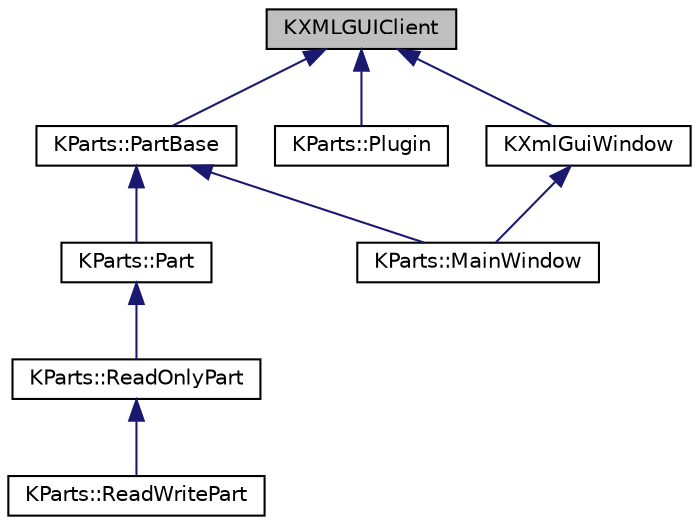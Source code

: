digraph "KXMLGUIClient"
{
  edge [fontname="Helvetica",fontsize="10",labelfontname="Helvetica",labelfontsize="10"];
  node [fontname="Helvetica",fontsize="10",shape=record];
  Node0 [label="KXMLGUIClient",height=0.2,width=0.4,color="black", fillcolor="grey75", style="filled", fontcolor="black"];
  Node0 -> Node1 [dir="back",color="midnightblue",fontsize="10",style="solid",fontname="Helvetica"];
  Node1 [label="KParts::PartBase",height=0.2,width=0.4,color="black", fillcolor="white", style="filled",URL="D:/Users/anthony/Documents/MINGW-KDE-Frameworks/frameworks/kparts-5.26.0/html/KParts.tags$classKParts_1_1PartBase.html"];
  Node1 -> Node2 [dir="back",color="midnightblue",fontsize="10",style="solid",fontname="Helvetica"];
  Node2 [label="KParts::MainWindow",height=0.2,width=0.4,color="black", fillcolor="white", style="filled",URL="D:/Users/anthony/Documents/MINGW-KDE-Frameworks/frameworks/kparts-5.26.0/html/KParts.tags$classKParts_1_1MainWindow.html"];
  Node1 -> Node3 [dir="back",color="midnightblue",fontsize="10",style="solid",fontname="Helvetica"];
  Node3 [label="KParts::Part",height=0.2,width=0.4,color="black", fillcolor="white", style="filled",URL="D:/Users/anthony/Documents/MINGW-KDE-Frameworks/frameworks/kparts-5.26.0/html/KParts.tags$classKParts_1_1Part.html"];
  Node3 -> Node4 [dir="back",color="midnightblue",fontsize="10",style="solid",fontname="Helvetica"];
  Node4 [label="KParts::ReadOnlyPart",height=0.2,width=0.4,color="black", fillcolor="white", style="filled",URL="D:/Users/anthony/Documents/MINGW-KDE-Frameworks/frameworks/kparts-5.26.0/html/KParts.tags$classKParts_1_1ReadOnlyPart.html"];
  Node4 -> Node5 [dir="back",color="midnightblue",fontsize="10",style="solid",fontname="Helvetica"];
  Node5 [label="KParts::ReadWritePart",height=0.2,width=0.4,color="black", fillcolor="white", style="filled",URL="D:/Users/anthony/Documents/MINGW-KDE-Frameworks/frameworks/kparts-5.26.0/html/KParts.tags$classKParts_1_1ReadWritePart.html"];
  Node0 -> Node6 [dir="back",color="midnightblue",fontsize="10",style="solid",fontname="Helvetica"];
  Node6 [label="KParts::Plugin",height=0.2,width=0.4,color="black", fillcolor="white", style="filled",URL="D:/Users/anthony/Documents/MINGW-KDE-Frameworks/frameworks/kparts-5.26.0/html/KParts.tags$classKParts_1_1Plugin.html"];
  Node0 -> Node7 [dir="back",color="midnightblue",fontsize="10",style="solid",fontname="Helvetica"];
  Node7 [label="KXmlGuiWindow",height=0.2,width=0.4,color="black", fillcolor="white", style="filled",URL="$classKXmlGuiWindow.html",tooltip="KDE top level main window with predefined action layout "];
  Node7 -> Node2 [dir="back",color="midnightblue",fontsize="10",style="solid",fontname="Helvetica"];
}
